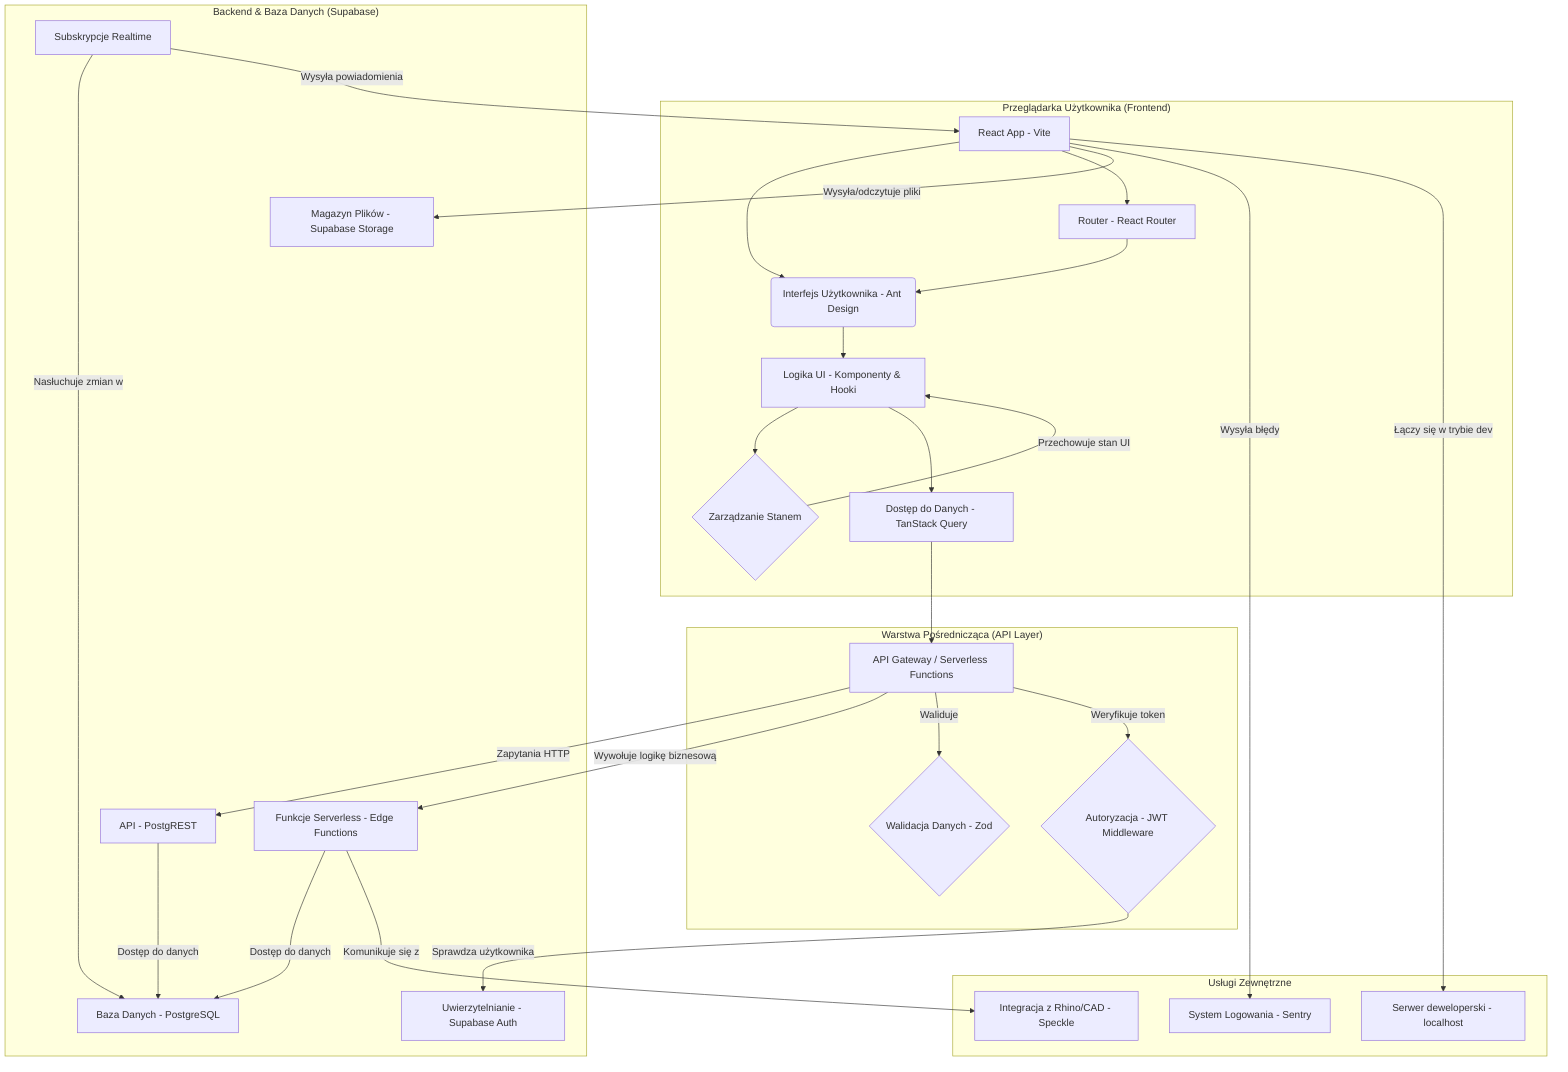 graph TD
    subgraph "Przeglądarka Użytkownika (Frontend)"
        A[React App - Vite]
        B(Interfejs Użytkownika - Ant Design)
        C{Zarządzanie Stanem}
        D[Router - React Router]
        E[Dostęp do Danych - TanStack Query]
        F[Logika UI - Komponenty & Hooki]
    end

    subgraph "Warstwa Pośrednicząca (API Layer)"
        G[API Gateway / Serverless Functions]
        H{Walidacja Danych - Zod}
        I{Autoryzacja - JWT Middleware}
    end

    subgraph "Backend & Baza Danych (Supabase)"
        J[Baza Danych - PostgreSQL]
        K[API - PostgREST]
        L[Uwierzytelnianie - Supabase Auth]
        M[Magazyn Plików - Supabase Storage]
        N[Funkcje Serverless - Edge Functions]
        O[Subskrypcje Realtime]
    end

    subgraph "Usługi Zewnętrzne"
        P[System Logowania - Sentry]
        Q[Serwer deweloperski - localhost]
        R[Integracja z Rhino/CAD - Speckle]
    end

    %% Połączenia
    A --> B
    A --> D
    B --> F
    F --> C
    F --> E
    D --> B

    E --> G
    C -- Przechowuje stan UI --> F

    G -- Zapytania HTTP --> K
    G -- Wywołuje logikę biznesową --> N
    G -- Waliduje --> H
    G -- Weryfikuje token --> I
    I -- Sprawdza użytkownika --> L

    K -- Dostęp do danych --> J
    N -- Dostęp do danych --> J
    O -- Nasłuchuje zmian w --> J
    O -- Wysyła powiadomienia --> A
    A -- Wysyła/odczytuje pliki --> M

    A -- Wysyła błędy --> P
    A -- Łączy się w trybie dev --> Q
    N -- Komunikuje się z --> R